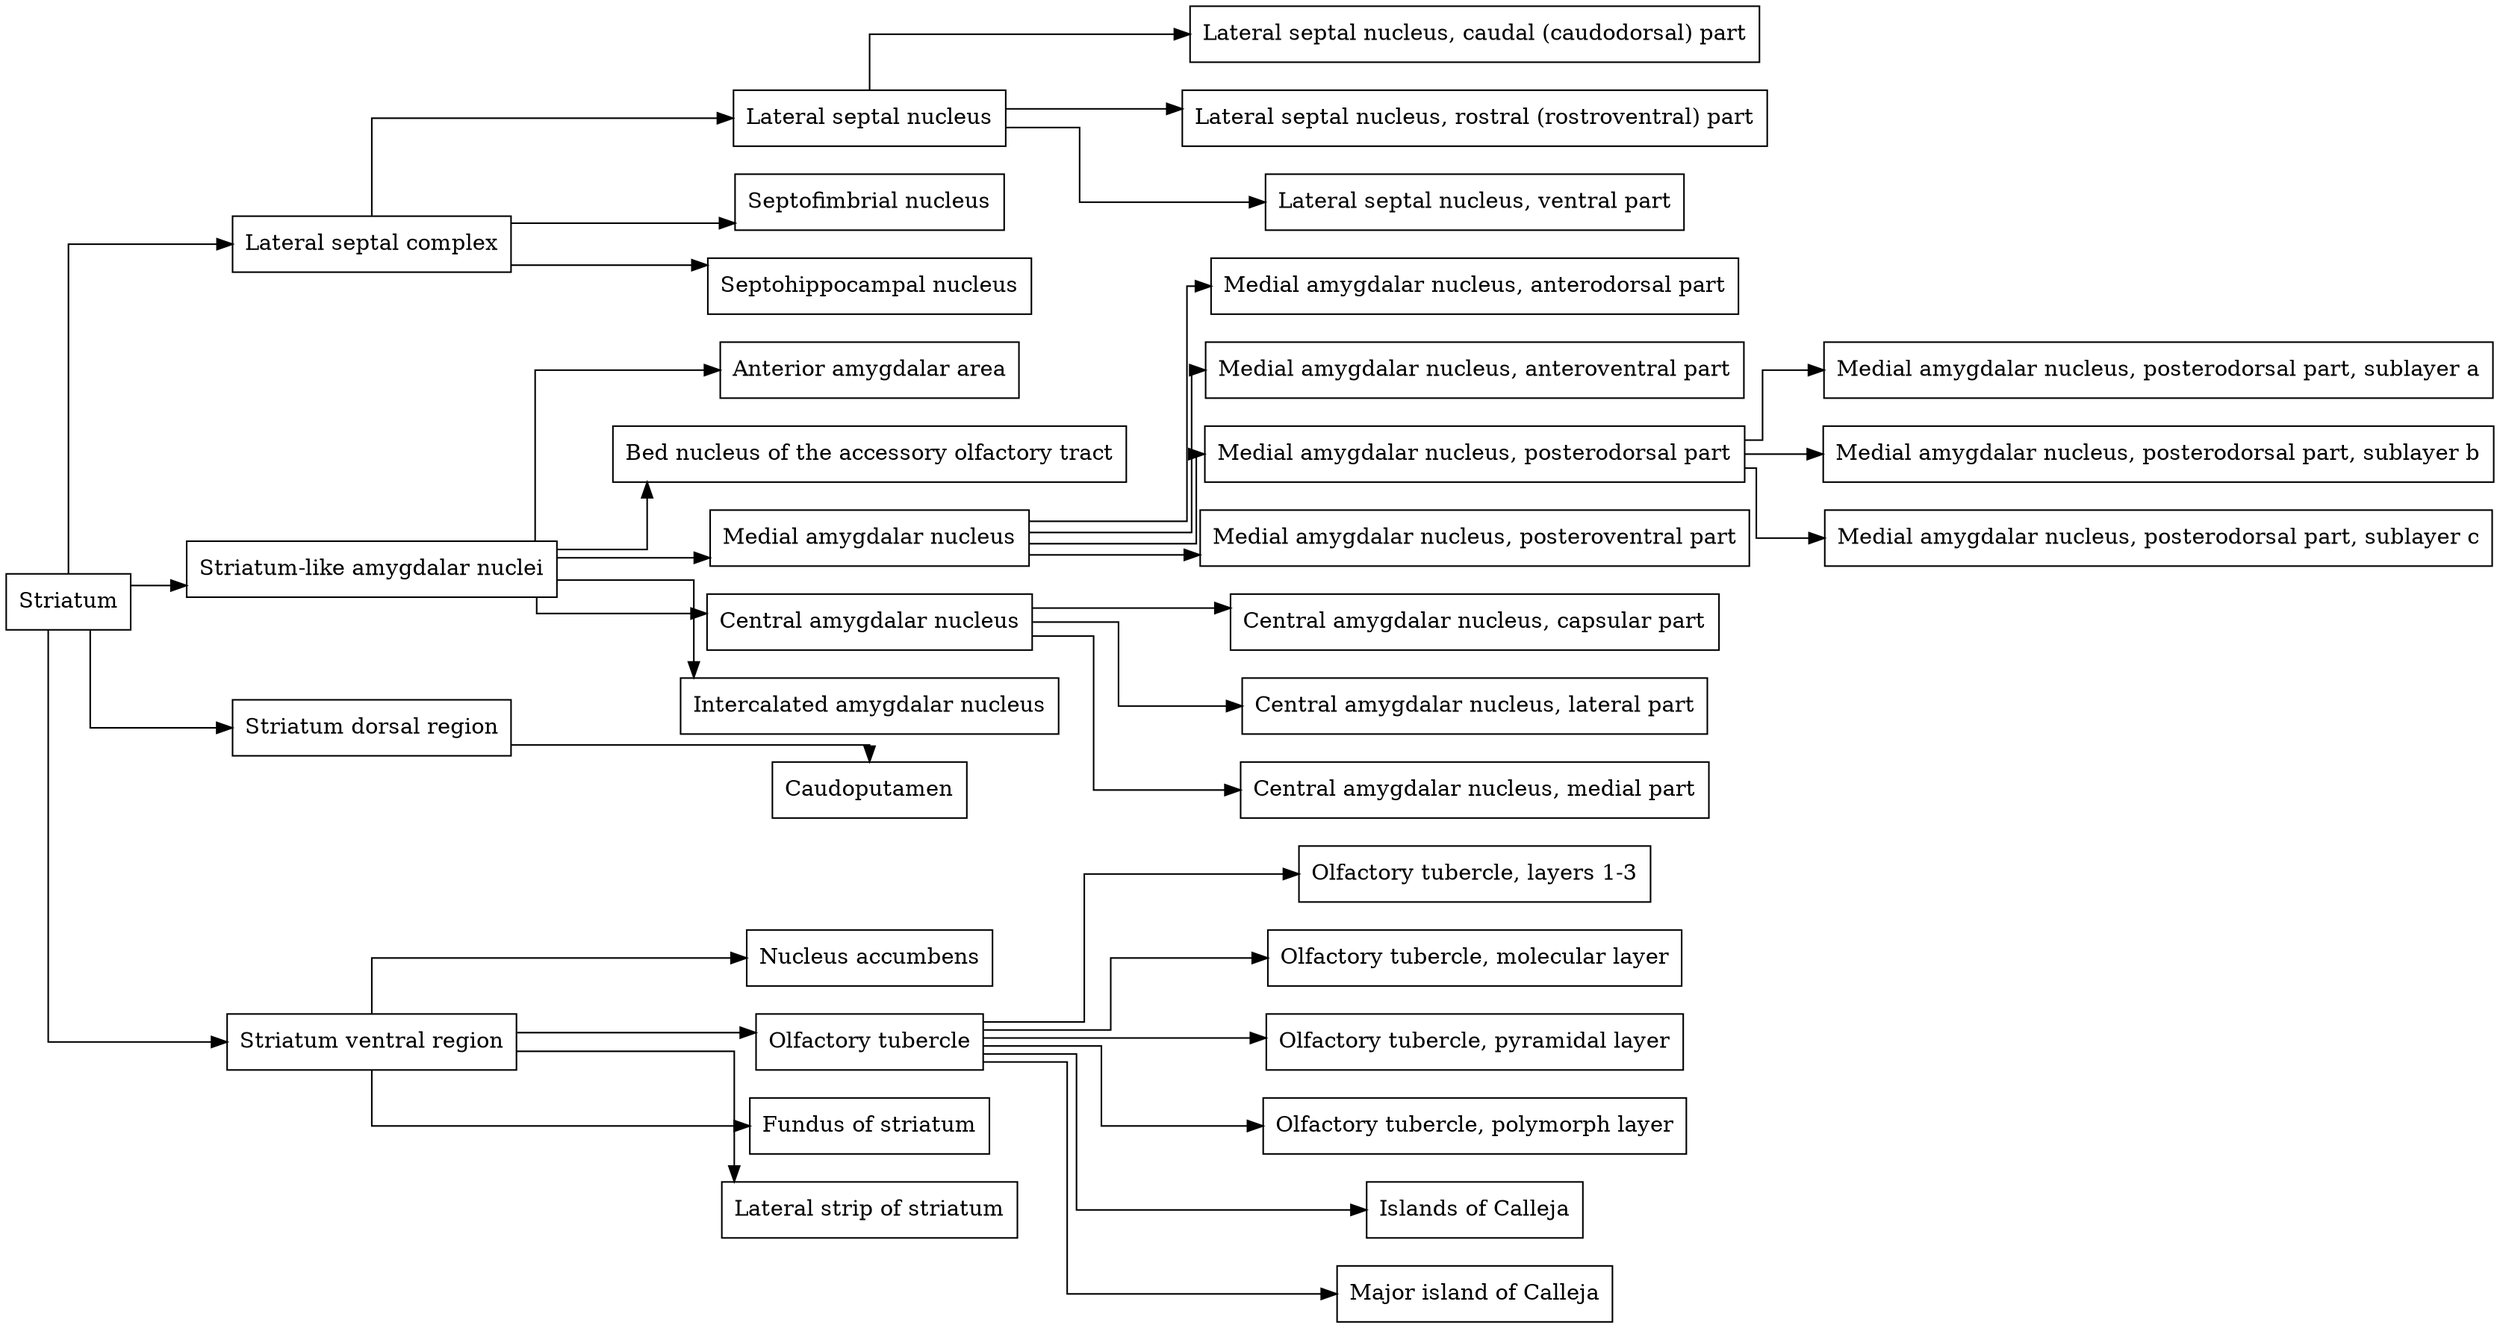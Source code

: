 digraph {
	node [shape=box]
	Striatum
	Striatum -> "Lateral septal complex"
	"Lateral septal complex"
	"Lateral septal complex" -> "Lateral septal nucleus"
	"Lateral septal nucleus"
	"Lateral septal nucleus" -> "Lateral septal nucleus, caudal (caudodorsal) part"
	"Lateral septal nucleus, caudal (caudodorsal) part"
	"Lateral septal nucleus" -> "Lateral septal nucleus, rostral (rostroventral) part"
	"Lateral septal nucleus, rostral (rostroventral) part"
	"Lateral septal nucleus" -> "Lateral septal nucleus, ventral part"
	"Lateral septal nucleus, ventral part"
	"Lateral septal complex" -> "Septofimbrial nucleus"
	"Septofimbrial nucleus"
	"Lateral septal complex" -> "Septohippocampal nucleus"
	"Septohippocampal nucleus"
	Striatum -> "Striatum-like amygdalar nuclei"
	"Striatum-like amygdalar nuclei"
	"Striatum-like amygdalar nuclei" -> "Anterior amygdalar area"
	"Anterior amygdalar area"
	"Striatum-like amygdalar nuclei" -> "Bed nucleus of the accessory olfactory tract"
	"Bed nucleus of the accessory olfactory tract"
	"Striatum-like amygdalar nuclei" -> "Medial amygdalar nucleus"
	"Medial amygdalar nucleus"
	"Medial amygdalar nucleus" -> "Medial amygdalar nucleus, anterodorsal part"
	"Medial amygdalar nucleus, anterodorsal part"
	"Medial amygdalar nucleus" -> "Medial amygdalar nucleus, anteroventral part"
	"Medial amygdalar nucleus, anteroventral part"
	"Medial amygdalar nucleus" -> "Medial amygdalar nucleus, posterodorsal part"
	"Medial amygdalar nucleus, posterodorsal part"
	"Medial amygdalar nucleus, posterodorsal part" -> "Medial amygdalar nucleus, posterodorsal part, sublayer a"
	"Medial amygdalar nucleus, posterodorsal part, sublayer a"
	"Medial amygdalar nucleus, posterodorsal part" -> "Medial amygdalar nucleus, posterodorsal part, sublayer b"
	"Medial amygdalar nucleus, posterodorsal part, sublayer b"
	"Medial amygdalar nucleus, posterodorsal part" -> "Medial amygdalar nucleus, posterodorsal part, sublayer c"
	"Medial amygdalar nucleus, posterodorsal part, sublayer c"
	"Medial amygdalar nucleus" -> "Medial amygdalar nucleus, posteroventral part"
	"Medial amygdalar nucleus, posteroventral part"
	"Striatum-like amygdalar nuclei" -> "Central amygdalar nucleus"
	"Central amygdalar nucleus"
	"Central amygdalar nucleus" -> "Central amygdalar nucleus, capsular part"
	"Central amygdalar nucleus, capsular part"
	"Central amygdalar nucleus" -> "Central amygdalar nucleus, lateral part"
	"Central amygdalar nucleus, lateral part"
	"Central amygdalar nucleus" -> "Central amygdalar nucleus, medial part"
	"Central amygdalar nucleus, medial part"
	"Striatum-like amygdalar nuclei" -> "Intercalated amygdalar nucleus"
	"Intercalated amygdalar nucleus"
	Striatum -> "Striatum dorsal region"
	"Striatum dorsal region"
	"Striatum dorsal region" -> Caudoputamen
	Caudoputamen
	Striatum -> "Striatum ventral region"
	"Striatum ventral region"
	"Striatum ventral region" -> "Nucleus accumbens"
	"Nucleus accumbens"
	"Striatum ventral region" -> "Olfactory tubercle"
	"Olfactory tubercle"
	"Olfactory tubercle" -> "Olfactory tubercle, layers 1-3"
	"Olfactory tubercle, layers 1-3"
	"Olfactory tubercle" -> "Olfactory tubercle, molecular layer"
	"Olfactory tubercle, molecular layer"
	"Olfactory tubercle" -> "Olfactory tubercle, pyramidal layer"
	"Olfactory tubercle, pyramidal layer"
	"Olfactory tubercle" -> "Olfactory tubercle, polymorph layer"
	"Olfactory tubercle, polymorph layer"
	"Olfactory tubercle" -> "Islands of Calleja"
	"Islands of Calleja"
	"Olfactory tubercle" -> "Major island of Calleja"
	"Major island of Calleja"
	"Striatum ventral region" -> "Fundus of striatum"
	"Fundus of striatum"
	"Striatum ventral region" -> "Lateral strip of striatum"
	"Lateral strip of striatum"
	rankdir=LR
	splines=ortho
}
